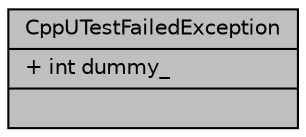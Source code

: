 digraph "CppUTestFailedException"
{
 // LATEX_PDF_SIZE
  edge [fontname="Helvetica",fontsize="10",labelfontname="Helvetica",labelfontsize="10"];
  node [fontname="Helvetica",fontsize="10",shape=record];
  Node1 [label="{CppUTestFailedException\n|+ int dummy_\l|}",height=0.2,width=0.4,color="black", fillcolor="grey75", style="filled", fontcolor="black",tooltip=" "];
}
